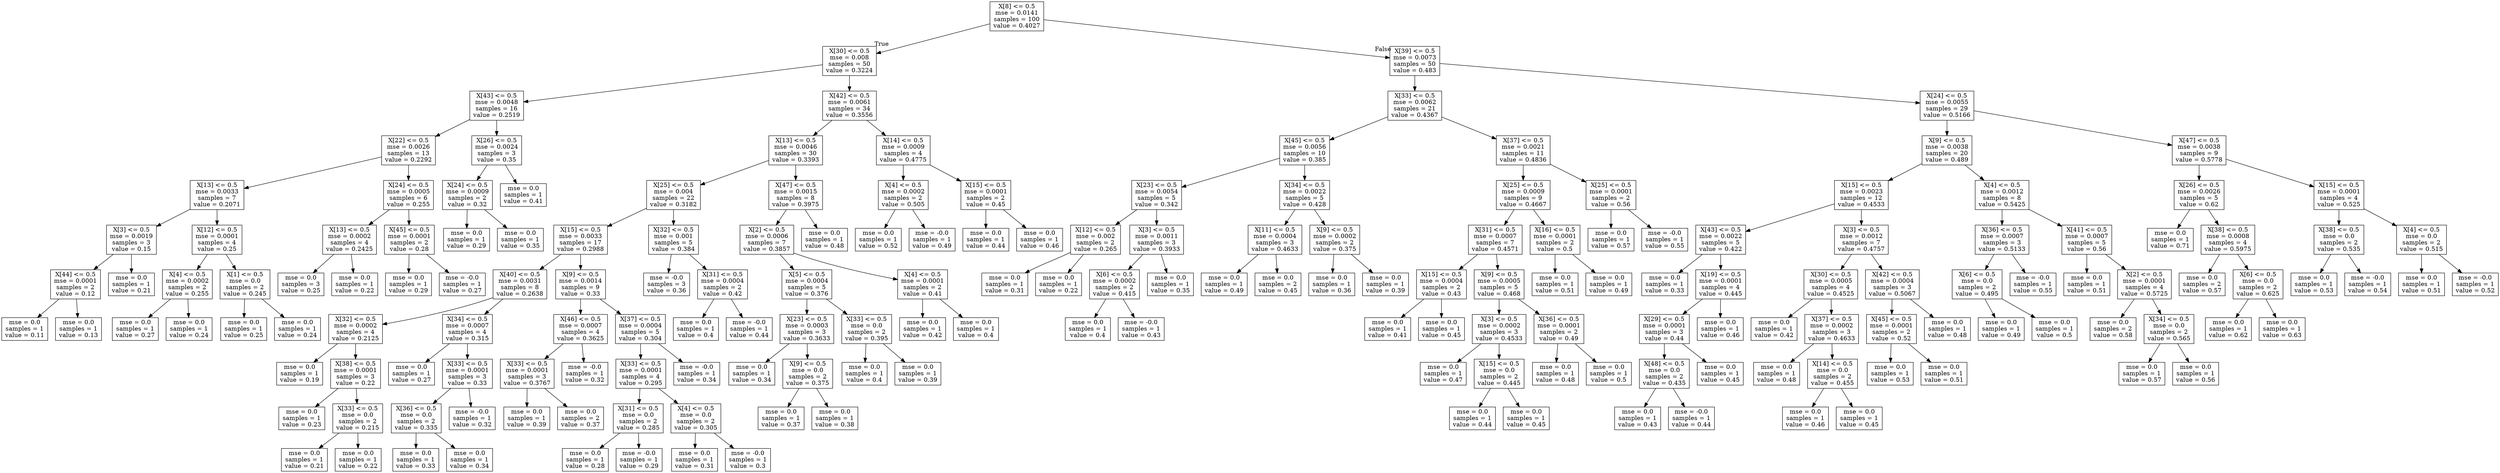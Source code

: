 digraph Tree {
node [shape=box] ;
0 [label="X[8] <= 0.5\nmse = 0.0141\nsamples = 100\nvalue = 0.4027"] ;
1 [label="X[30] <= 0.5\nmse = 0.008\nsamples = 50\nvalue = 0.3224"] ;
0 -> 1 [labeldistance=2.5, labelangle=45, headlabel="True"] ;
2 [label="X[43] <= 0.5\nmse = 0.0048\nsamples = 16\nvalue = 0.2519"] ;
1 -> 2 ;
3 [label="X[22] <= 0.5\nmse = 0.0026\nsamples = 13\nvalue = 0.2292"] ;
2 -> 3 ;
4 [label="X[13] <= 0.5\nmse = 0.0033\nsamples = 7\nvalue = 0.2071"] ;
3 -> 4 ;
5 [label="X[3] <= 0.5\nmse = 0.0019\nsamples = 3\nvalue = 0.15"] ;
4 -> 5 ;
6 [label="X[44] <= 0.5\nmse = 0.0001\nsamples = 2\nvalue = 0.12"] ;
5 -> 6 ;
7 [label="mse = 0.0\nsamples = 1\nvalue = 0.11"] ;
6 -> 7 ;
8 [label="mse = 0.0\nsamples = 1\nvalue = 0.13"] ;
6 -> 8 ;
9 [label="mse = 0.0\nsamples = 1\nvalue = 0.21"] ;
5 -> 9 ;
10 [label="X[12] <= 0.5\nmse = 0.0001\nsamples = 4\nvalue = 0.25"] ;
4 -> 10 ;
11 [label="X[4] <= 0.5\nmse = 0.0002\nsamples = 2\nvalue = 0.255"] ;
10 -> 11 ;
12 [label="mse = 0.0\nsamples = 1\nvalue = 0.27"] ;
11 -> 12 ;
13 [label="mse = 0.0\nsamples = 1\nvalue = 0.24"] ;
11 -> 13 ;
14 [label="X[1] <= 0.5\nmse = 0.0\nsamples = 2\nvalue = 0.245"] ;
10 -> 14 ;
15 [label="mse = 0.0\nsamples = 1\nvalue = 0.25"] ;
14 -> 15 ;
16 [label="mse = 0.0\nsamples = 1\nvalue = 0.24"] ;
14 -> 16 ;
17 [label="X[24] <= 0.5\nmse = 0.0005\nsamples = 6\nvalue = 0.255"] ;
3 -> 17 ;
18 [label="X[13] <= 0.5\nmse = 0.0002\nsamples = 4\nvalue = 0.2425"] ;
17 -> 18 ;
19 [label="mse = 0.0\nsamples = 3\nvalue = 0.25"] ;
18 -> 19 ;
20 [label="mse = 0.0\nsamples = 1\nvalue = 0.22"] ;
18 -> 20 ;
21 [label="X[45] <= 0.5\nmse = 0.0001\nsamples = 2\nvalue = 0.28"] ;
17 -> 21 ;
22 [label="mse = 0.0\nsamples = 1\nvalue = 0.29"] ;
21 -> 22 ;
23 [label="mse = -0.0\nsamples = 1\nvalue = 0.27"] ;
21 -> 23 ;
24 [label="X[26] <= 0.5\nmse = 0.0024\nsamples = 3\nvalue = 0.35"] ;
2 -> 24 ;
25 [label="X[24] <= 0.5\nmse = 0.0009\nsamples = 2\nvalue = 0.32"] ;
24 -> 25 ;
26 [label="mse = 0.0\nsamples = 1\nvalue = 0.29"] ;
25 -> 26 ;
27 [label="mse = 0.0\nsamples = 1\nvalue = 0.35"] ;
25 -> 27 ;
28 [label="mse = 0.0\nsamples = 1\nvalue = 0.41"] ;
24 -> 28 ;
29 [label="X[42] <= 0.5\nmse = 0.0061\nsamples = 34\nvalue = 0.3556"] ;
1 -> 29 ;
30 [label="X[13] <= 0.5\nmse = 0.0046\nsamples = 30\nvalue = 0.3393"] ;
29 -> 30 ;
31 [label="X[25] <= 0.5\nmse = 0.004\nsamples = 22\nvalue = 0.3182"] ;
30 -> 31 ;
32 [label="X[15] <= 0.5\nmse = 0.0033\nsamples = 17\nvalue = 0.2988"] ;
31 -> 32 ;
33 [label="X[40] <= 0.5\nmse = 0.0031\nsamples = 8\nvalue = 0.2638"] ;
32 -> 33 ;
34 [label="X[32] <= 0.5\nmse = 0.0002\nsamples = 4\nvalue = 0.2125"] ;
33 -> 34 ;
35 [label="mse = 0.0\nsamples = 1\nvalue = 0.19"] ;
34 -> 35 ;
36 [label="X[38] <= 0.5\nmse = 0.0001\nsamples = 3\nvalue = 0.22"] ;
34 -> 36 ;
37 [label="mse = 0.0\nsamples = 1\nvalue = 0.23"] ;
36 -> 37 ;
38 [label="X[33] <= 0.5\nmse = 0.0\nsamples = 2\nvalue = 0.215"] ;
36 -> 38 ;
39 [label="mse = 0.0\nsamples = 1\nvalue = 0.21"] ;
38 -> 39 ;
40 [label="mse = 0.0\nsamples = 1\nvalue = 0.22"] ;
38 -> 40 ;
41 [label="X[34] <= 0.5\nmse = 0.0007\nsamples = 4\nvalue = 0.315"] ;
33 -> 41 ;
42 [label="mse = 0.0\nsamples = 1\nvalue = 0.27"] ;
41 -> 42 ;
43 [label="X[33] <= 0.5\nmse = 0.0001\nsamples = 3\nvalue = 0.33"] ;
41 -> 43 ;
44 [label="X[36] <= 0.5\nmse = 0.0\nsamples = 2\nvalue = 0.335"] ;
43 -> 44 ;
45 [label="mse = 0.0\nsamples = 1\nvalue = 0.33"] ;
44 -> 45 ;
46 [label="mse = 0.0\nsamples = 1\nvalue = 0.34"] ;
44 -> 46 ;
47 [label="mse = -0.0\nsamples = 1\nvalue = 0.32"] ;
43 -> 47 ;
48 [label="X[9] <= 0.5\nmse = 0.0014\nsamples = 9\nvalue = 0.33"] ;
32 -> 48 ;
49 [label="X[46] <= 0.5\nmse = 0.0007\nsamples = 4\nvalue = 0.3625"] ;
48 -> 49 ;
50 [label="X[33] <= 0.5\nmse = 0.0001\nsamples = 3\nvalue = 0.3767"] ;
49 -> 50 ;
51 [label="mse = 0.0\nsamples = 1\nvalue = 0.39"] ;
50 -> 51 ;
52 [label="mse = 0.0\nsamples = 2\nvalue = 0.37"] ;
50 -> 52 ;
53 [label="mse = -0.0\nsamples = 1\nvalue = 0.32"] ;
49 -> 53 ;
54 [label="X[37] <= 0.5\nmse = 0.0004\nsamples = 5\nvalue = 0.304"] ;
48 -> 54 ;
55 [label="X[33] <= 0.5\nmse = 0.0001\nsamples = 4\nvalue = 0.295"] ;
54 -> 55 ;
56 [label="X[31] <= 0.5\nmse = 0.0\nsamples = 2\nvalue = 0.285"] ;
55 -> 56 ;
57 [label="mse = 0.0\nsamples = 1\nvalue = 0.28"] ;
56 -> 57 ;
58 [label="mse = -0.0\nsamples = 1\nvalue = 0.29"] ;
56 -> 58 ;
59 [label="X[4] <= 0.5\nmse = 0.0\nsamples = 2\nvalue = 0.305"] ;
55 -> 59 ;
60 [label="mse = 0.0\nsamples = 1\nvalue = 0.31"] ;
59 -> 60 ;
61 [label="mse = -0.0\nsamples = 1\nvalue = 0.3"] ;
59 -> 61 ;
62 [label="mse = -0.0\nsamples = 1\nvalue = 0.34"] ;
54 -> 62 ;
63 [label="X[32] <= 0.5\nmse = 0.001\nsamples = 5\nvalue = 0.384"] ;
31 -> 63 ;
64 [label="mse = -0.0\nsamples = 3\nvalue = 0.36"] ;
63 -> 64 ;
65 [label="X[31] <= 0.5\nmse = 0.0004\nsamples = 2\nvalue = 0.42"] ;
63 -> 65 ;
66 [label="mse = 0.0\nsamples = 1\nvalue = 0.4"] ;
65 -> 66 ;
67 [label="mse = -0.0\nsamples = 1\nvalue = 0.44"] ;
65 -> 67 ;
68 [label="X[47] <= 0.5\nmse = 0.0015\nsamples = 8\nvalue = 0.3975"] ;
30 -> 68 ;
69 [label="X[2] <= 0.5\nmse = 0.0006\nsamples = 7\nvalue = 0.3857"] ;
68 -> 69 ;
70 [label="X[5] <= 0.5\nmse = 0.0004\nsamples = 5\nvalue = 0.376"] ;
69 -> 70 ;
71 [label="X[23] <= 0.5\nmse = 0.0003\nsamples = 3\nvalue = 0.3633"] ;
70 -> 71 ;
72 [label="mse = 0.0\nsamples = 1\nvalue = 0.34"] ;
71 -> 72 ;
73 [label="X[9] <= 0.5\nmse = 0.0\nsamples = 2\nvalue = 0.375"] ;
71 -> 73 ;
74 [label="mse = 0.0\nsamples = 1\nvalue = 0.37"] ;
73 -> 74 ;
75 [label="mse = 0.0\nsamples = 1\nvalue = 0.38"] ;
73 -> 75 ;
76 [label="X[33] <= 0.5\nmse = 0.0\nsamples = 2\nvalue = 0.395"] ;
70 -> 76 ;
77 [label="mse = 0.0\nsamples = 1\nvalue = 0.4"] ;
76 -> 77 ;
78 [label="mse = 0.0\nsamples = 1\nvalue = 0.39"] ;
76 -> 78 ;
79 [label="X[4] <= 0.5\nmse = 0.0001\nsamples = 2\nvalue = 0.41"] ;
69 -> 79 ;
80 [label="mse = 0.0\nsamples = 1\nvalue = 0.42"] ;
79 -> 80 ;
81 [label="mse = 0.0\nsamples = 1\nvalue = 0.4"] ;
79 -> 81 ;
82 [label="mse = 0.0\nsamples = 1\nvalue = 0.48"] ;
68 -> 82 ;
83 [label="X[14] <= 0.5\nmse = 0.0009\nsamples = 4\nvalue = 0.4775"] ;
29 -> 83 ;
84 [label="X[4] <= 0.5\nmse = 0.0002\nsamples = 2\nvalue = 0.505"] ;
83 -> 84 ;
85 [label="mse = 0.0\nsamples = 1\nvalue = 0.52"] ;
84 -> 85 ;
86 [label="mse = -0.0\nsamples = 1\nvalue = 0.49"] ;
84 -> 86 ;
87 [label="X[15] <= 0.5\nmse = 0.0001\nsamples = 2\nvalue = 0.45"] ;
83 -> 87 ;
88 [label="mse = 0.0\nsamples = 1\nvalue = 0.44"] ;
87 -> 88 ;
89 [label="mse = 0.0\nsamples = 1\nvalue = 0.46"] ;
87 -> 89 ;
90 [label="X[39] <= 0.5\nmse = 0.0073\nsamples = 50\nvalue = 0.483"] ;
0 -> 90 [labeldistance=2.5, labelangle=-45, headlabel="False"] ;
91 [label="X[33] <= 0.5\nmse = 0.0062\nsamples = 21\nvalue = 0.4367"] ;
90 -> 91 ;
92 [label="X[45] <= 0.5\nmse = 0.0056\nsamples = 10\nvalue = 0.385"] ;
91 -> 92 ;
93 [label="X[23] <= 0.5\nmse = 0.0054\nsamples = 5\nvalue = 0.342"] ;
92 -> 93 ;
94 [label="X[12] <= 0.5\nmse = 0.002\nsamples = 2\nvalue = 0.265"] ;
93 -> 94 ;
95 [label="mse = 0.0\nsamples = 1\nvalue = 0.31"] ;
94 -> 95 ;
96 [label="mse = 0.0\nsamples = 1\nvalue = 0.22"] ;
94 -> 96 ;
97 [label="X[3] <= 0.5\nmse = 0.0011\nsamples = 3\nvalue = 0.3933"] ;
93 -> 97 ;
98 [label="X[6] <= 0.5\nmse = 0.0002\nsamples = 2\nvalue = 0.415"] ;
97 -> 98 ;
99 [label="mse = 0.0\nsamples = 1\nvalue = 0.4"] ;
98 -> 99 ;
100 [label="mse = -0.0\nsamples = 1\nvalue = 0.43"] ;
98 -> 100 ;
101 [label="mse = 0.0\nsamples = 1\nvalue = 0.35"] ;
97 -> 101 ;
102 [label="X[34] <= 0.5\nmse = 0.0022\nsamples = 5\nvalue = 0.428"] ;
92 -> 102 ;
103 [label="X[11] <= 0.5\nmse = 0.0004\nsamples = 3\nvalue = 0.4633"] ;
102 -> 103 ;
104 [label="mse = 0.0\nsamples = 1\nvalue = 0.49"] ;
103 -> 104 ;
105 [label="mse = 0.0\nsamples = 2\nvalue = 0.45"] ;
103 -> 105 ;
106 [label="X[9] <= 0.5\nmse = 0.0002\nsamples = 2\nvalue = 0.375"] ;
102 -> 106 ;
107 [label="mse = 0.0\nsamples = 1\nvalue = 0.36"] ;
106 -> 107 ;
108 [label="mse = 0.0\nsamples = 1\nvalue = 0.39"] ;
106 -> 108 ;
109 [label="X[37] <= 0.5\nmse = 0.0021\nsamples = 11\nvalue = 0.4836"] ;
91 -> 109 ;
110 [label="X[25] <= 0.5\nmse = 0.0009\nsamples = 9\nvalue = 0.4667"] ;
109 -> 110 ;
111 [label="X[31] <= 0.5\nmse = 0.0007\nsamples = 7\nvalue = 0.4571"] ;
110 -> 111 ;
112 [label="X[15] <= 0.5\nmse = 0.0004\nsamples = 2\nvalue = 0.43"] ;
111 -> 112 ;
113 [label="mse = 0.0\nsamples = 1\nvalue = 0.41"] ;
112 -> 113 ;
114 [label="mse = 0.0\nsamples = 1\nvalue = 0.45"] ;
112 -> 114 ;
115 [label="X[9] <= 0.5\nmse = 0.0005\nsamples = 5\nvalue = 0.468"] ;
111 -> 115 ;
116 [label="X[3] <= 0.5\nmse = 0.0002\nsamples = 3\nvalue = 0.4533"] ;
115 -> 116 ;
117 [label="mse = 0.0\nsamples = 1\nvalue = 0.47"] ;
116 -> 117 ;
118 [label="X[15] <= 0.5\nmse = 0.0\nsamples = 2\nvalue = 0.445"] ;
116 -> 118 ;
119 [label="mse = 0.0\nsamples = 1\nvalue = 0.44"] ;
118 -> 119 ;
120 [label="mse = 0.0\nsamples = 1\nvalue = 0.45"] ;
118 -> 120 ;
121 [label="X[36] <= 0.5\nmse = 0.0001\nsamples = 2\nvalue = 0.49"] ;
115 -> 121 ;
122 [label="mse = 0.0\nsamples = 1\nvalue = 0.48"] ;
121 -> 122 ;
123 [label="mse = 0.0\nsamples = 1\nvalue = 0.5"] ;
121 -> 123 ;
124 [label="X[16] <= 0.5\nmse = 0.0001\nsamples = 2\nvalue = 0.5"] ;
110 -> 124 ;
125 [label="mse = 0.0\nsamples = 1\nvalue = 0.51"] ;
124 -> 125 ;
126 [label="mse = 0.0\nsamples = 1\nvalue = 0.49"] ;
124 -> 126 ;
127 [label="X[25] <= 0.5\nmse = 0.0001\nsamples = 2\nvalue = 0.56"] ;
109 -> 127 ;
128 [label="mse = 0.0\nsamples = 1\nvalue = 0.57"] ;
127 -> 128 ;
129 [label="mse = -0.0\nsamples = 1\nvalue = 0.55"] ;
127 -> 129 ;
130 [label="X[24] <= 0.5\nmse = 0.0055\nsamples = 29\nvalue = 0.5166"] ;
90 -> 130 ;
131 [label="X[9] <= 0.5\nmse = 0.0038\nsamples = 20\nvalue = 0.489"] ;
130 -> 131 ;
132 [label="X[15] <= 0.5\nmse = 0.0023\nsamples = 12\nvalue = 0.4533"] ;
131 -> 132 ;
133 [label="X[43] <= 0.5\nmse = 0.0022\nsamples = 5\nvalue = 0.422"] ;
132 -> 133 ;
134 [label="mse = 0.0\nsamples = 1\nvalue = 0.33"] ;
133 -> 134 ;
135 [label="X[19] <= 0.5\nmse = 0.0001\nsamples = 4\nvalue = 0.445"] ;
133 -> 135 ;
136 [label="X[29] <= 0.5\nmse = 0.0001\nsamples = 3\nvalue = 0.44"] ;
135 -> 136 ;
137 [label="X[48] <= 0.5\nmse = 0.0\nsamples = 2\nvalue = 0.435"] ;
136 -> 137 ;
138 [label="mse = 0.0\nsamples = 1\nvalue = 0.43"] ;
137 -> 138 ;
139 [label="mse = -0.0\nsamples = 1\nvalue = 0.44"] ;
137 -> 139 ;
140 [label="mse = 0.0\nsamples = 1\nvalue = 0.45"] ;
136 -> 140 ;
141 [label="mse = 0.0\nsamples = 1\nvalue = 0.46"] ;
135 -> 141 ;
142 [label="X[3] <= 0.5\nmse = 0.0012\nsamples = 7\nvalue = 0.4757"] ;
132 -> 142 ;
143 [label="X[30] <= 0.5\nmse = 0.0005\nsamples = 4\nvalue = 0.4525"] ;
142 -> 143 ;
144 [label="mse = 0.0\nsamples = 1\nvalue = 0.42"] ;
143 -> 144 ;
145 [label="X[37] <= 0.5\nmse = 0.0002\nsamples = 3\nvalue = 0.4633"] ;
143 -> 145 ;
146 [label="mse = 0.0\nsamples = 1\nvalue = 0.48"] ;
145 -> 146 ;
147 [label="X[14] <= 0.5\nmse = 0.0\nsamples = 2\nvalue = 0.455"] ;
145 -> 147 ;
148 [label="mse = 0.0\nsamples = 1\nvalue = 0.46"] ;
147 -> 148 ;
149 [label="mse = 0.0\nsamples = 1\nvalue = 0.45"] ;
147 -> 149 ;
150 [label="X[42] <= 0.5\nmse = 0.0004\nsamples = 3\nvalue = 0.5067"] ;
142 -> 150 ;
151 [label="X[45] <= 0.5\nmse = 0.0001\nsamples = 2\nvalue = 0.52"] ;
150 -> 151 ;
152 [label="mse = 0.0\nsamples = 1\nvalue = 0.53"] ;
151 -> 152 ;
153 [label="mse = 0.0\nsamples = 1\nvalue = 0.51"] ;
151 -> 153 ;
154 [label="mse = 0.0\nsamples = 1\nvalue = 0.48"] ;
150 -> 154 ;
155 [label="X[4] <= 0.5\nmse = 0.0012\nsamples = 8\nvalue = 0.5425"] ;
131 -> 155 ;
156 [label="X[36] <= 0.5\nmse = 0.0007\nsamples = 3\nvalue = 0.5133"] ;
155 -> 156 ;
157 [label="X[6] <= 0.5\nmse = 0.0\nsamples = 2\nvalue = 0.495"] ;
156 -> 157 ;
158 [label="mse = 0.0\nsamples = 1\nvalue = 0.49"] ;
157 -> 158 ;
159 [label="mse = 0.0\nsamples = 1\nvalue = 0.5"] ;
157 -> 159 ;
160 [label="mse = -0.0\nsamples = 1\nvalue = 0.55"] ;
156 -> 160 ;
161 [label="X[41] <= 0.5\nmse = 0.0007\nsamples = 5\nvalue = 0.56"] ;
155 -> 161 ;
162 [label="mse = 0.0\nsamples = 1\nvalue = 0.51"] ;
161 -> 162 ;
163 [label="X[2] <= 0.5\nmse = 0.0001\nsamples = 4\nvalue = 0.5725"] ;
161 -> 163 ;
164 [label="mse = 0.0\nsamples = 2\nvalue = 0.58"] ;
163 -> 164 ;
165 [label="X[34] <= 0.5\nmse = 0.0\nsamples = 2\nvalue = 0.565"] ;
163 -> 165 ;
166 [label="mse = 0.0\nsamples = 1\nvalue = 0.57"] ;
165 -> 166 ;
167 [label="mse = 0.0\nsamples = 1\nvalue = 0.56"] ;
165 -> 167 ;
168 [label="X[47] <= 0.5\nmse = 0.0038\nsamples = 9\nvalue = 0.5778"] ;
130 -> 168 ;
169 [label="X[26] <= 0.5\nmse = 0.0026\nsamples = 5\nvalue = 0.62"] ;
168 -> 169 ;
170 [label="mse = 0.0\nsamples = 1\nvalue = 0.71"] ;
169 -> 170 ;
171 [label="X[38] <= 0.5\nmse = 0.0008\nsamples = 4\nvalue = 0.5975"] ;
169 -> 171 ;
172 [label="mse = 0.0\nsamples = 2\nvalue = 0.57"] ;
171 -> 172 ;
173 [label="X[6] <= 0.5\nmse = 0.0\nsamples = 2\nvalue = 0.625"] ;
171 -> 173 ;
174 [label="mse = 0.0\nsamples = 1\nvalue = 0.62"] ;
173 -> 174 ;
175 [label="mse = 0.0\nsamples = 1\nvalue = 0.63"] ;
173 -> 175 ;
176 [label="X[15] <= 0.5\nmse = 0.0001\nsamples = 4\nvalue = 0.525"] ;
168 -> 176 ;
177 [label="X[38] <= 0.5\nmse = 0.0\nsamples = 2\nvalue = 0.535"] ;
176 -> 177 ;
178 [label="mse = 0.0\nsamples = 1\nvalue = 0.53"] ;
177 -> 178 ;
179 [label="mse = -0.0\nsamples = 1\nvalue = 0.54"] ;
177 -> 179 ;
180 [label="X[4] <= 0.5\nmse = 0.0\nsamples = 2\nvalue = 0.515"] ;
176 -> 180 ;
181 [label="mse = 0.0\nsamples = 1\nvalue = 0.51"] ;
180 -> 181 ;
182 [label="mse = -0.0\nsamples = 1\nvalue = 0.52"] ;
180 -> 182 ;
}